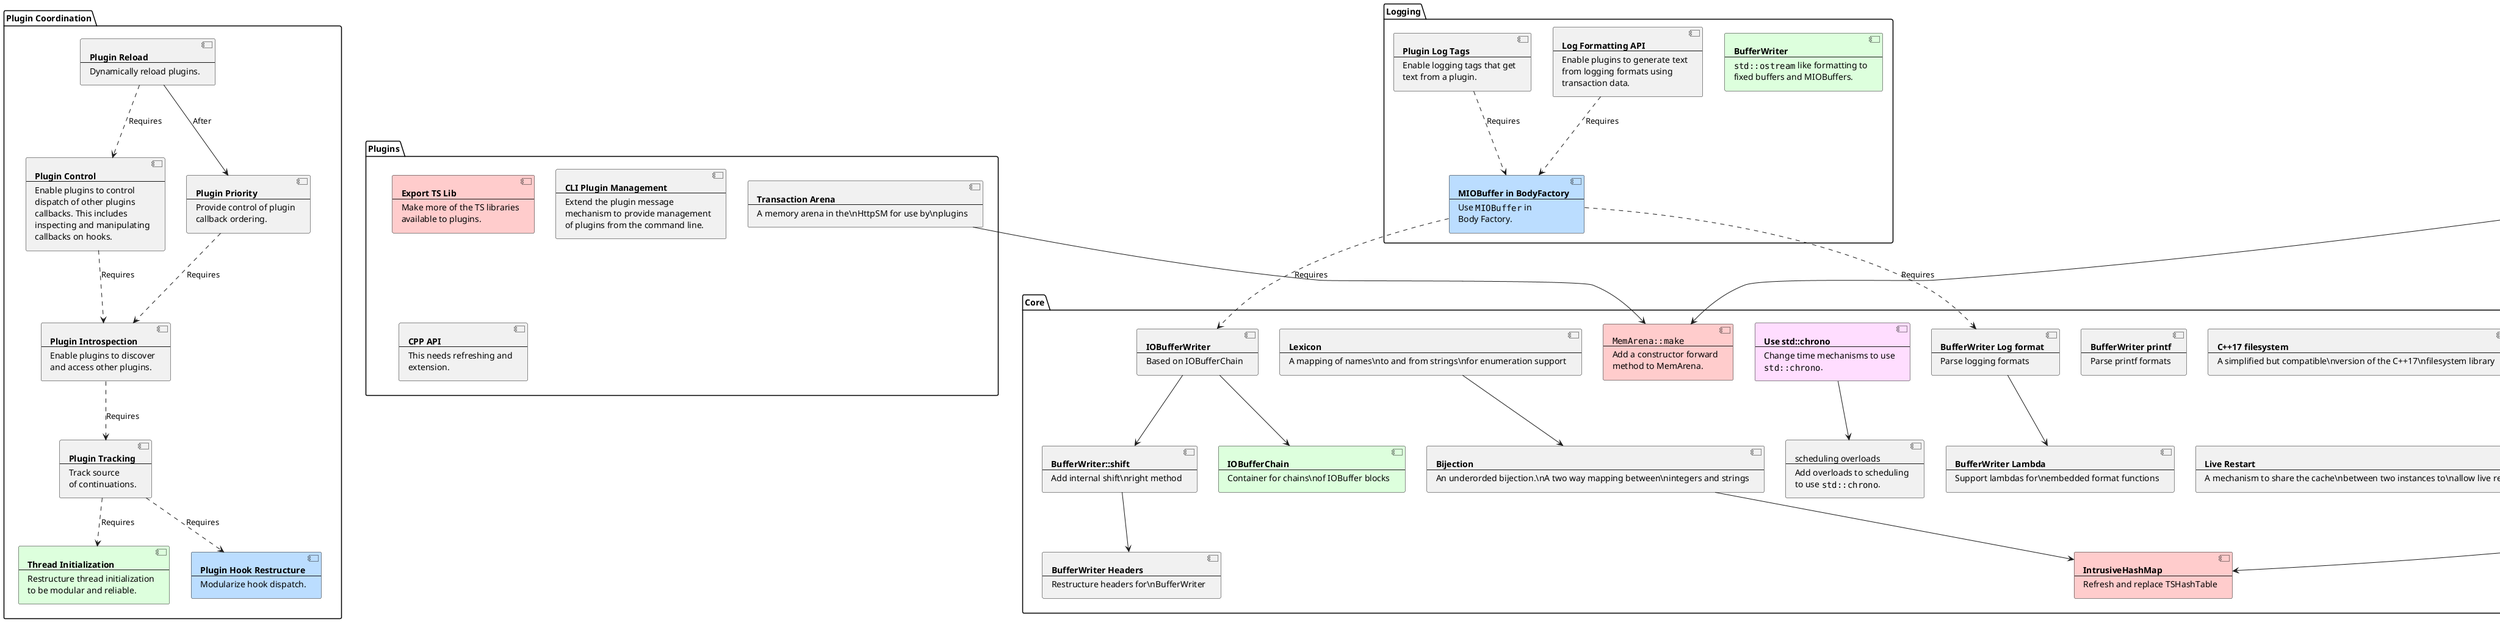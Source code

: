 @startuml

!define ACTIVE #BBDDFF
!define DONE #DDFFDD
!define FALLOW #FFDDFF
!define BLOCKED #FFCCCC

!definelong GenericComponent(TAG, TITLE, TEXT, STATE="")
  Component TAG STATE [
    **TITLE**
    ----
    TEXT
  ]
!enddefinelong

package Core {
  Component MemArena_make BLOCKED [
    ""MemArena::make""
    ----
    Add a constructor forward
    method to MemArena.
  ]

  Component Chrono FALLOW [
    **Use std::chrono**
    ----
    Change time mechanisms to use
    ""std::chrono"".
  ]

  Component event_chrono [
    scheduling overloads
    ----
    Add overloads to scheduling
    to use ""std::chrono"".
  ]

  GenericComponent(IOBufferChain, "IOBufferChain", "Container for chains\nof IOBuffer blocks", DONE)

  GenericComponent(bw_header, "BufferWriter Headers", "Restructure headers for\nBufferWriter")
  GenericComponent(bw_shift, "BufferWriter::shift", "Add internal shift\nright method")
  GenericComponent(bw_iobuffer, "IOBufferWriter", "Based on IOBufferChain")
  GenericComponent(bw_lambda, "BufferWriter Lambda", "Support lambdas for\nembedded format functions")
  GenericComponent(bw_printf, "BufferWriter printf", "Parse printf formats")
  GenericComponent(bw_log, "BufferWriter Log format", "Parse logging formats")

  GenericComponent(filesystem, "C++17 filesystem", "A simplified but compatible\nversion of the C++17\nfilesystem library")
  GenericComponent(cryptohash, "Crypo Hash Cleanup", "Better organized and more\nmodular crypto hash support")
  GenericComponent(live_restart, "Live Restart", "A mechanism to share the cache\nbetween two instances to\nallow live restarts")
  GenericComponent(bijection, "Bijection", "An underorded bijection.\nA two way mapping between\nintegers and strings")
  GenericComponent(lexicon, "Lexicon", "A mapping of names\nto and from strings\nfor enumeration support")
  GenericComponent(rpc, "CLI RPC", "Replace management RPC\nwith third party library")
  GenericComponent(IntrusiveHashMap, "IntrusiveHashMap", "Refresh and replace TSHashTable", BLOCKED)

  bijection --> IntrusiveHashMap
  lexicon --> bijection
  Chrono --> event_chrono

  bw_shift --> bw_header
  bw_iobuffer --> bw_shift
  bw_iobuffer --> IOBufferChain
  bw_log --> bw_lambda
}

package Plugins {
  Component ExportTSLib BLOCKED [
    **Export TS Lib**
    ----
    Make more of the TS libraries
    available to plugins.
  ]
  Component PluginMgmt [
    **CLI Plugin Management**
    ----
    Extend the plugin message
    mechanism to provide management
    of plugins from the command line.
  ]
  Component CPPAPI [
    **CPP API**
    ----
    This needs refreshing and
    extension.
  ]

  GenericComponent(plugin_arena, "Transaction Arena", "A memory arena in the\nHttpSM for use by\nplugins")

  plugin_arena --> MemArena_make
}

Package "Configuration" {
  Component Errata_Update ACTIVE [
    **Errata**
    ----
    Update the ""ts::Errata"" library
    to provide error reporting.
  ]
  GenericComponent(tsconfig_remove, "Replace tsconfig", "Convert to YAML")

  Errata_Update --> MemArena_make
  Errata_Update --> IntrusiveHashMap
  tsconfig_remove --> Errata_Update
}

package "Cache Tools" {
  Component POC ACTIVE [
    **Partial Object Caching**
    ----
    Cache partial objects.
    Handling for
    * Stale While Revalidate
    * Stale While Error
  ]
  Component CacheTool ACTIVE [
    **Cache Tool**
    ----
    Examination of spans, stripes
    and directories.
    Manipulation of spans and stripes.
    Direct cache span initialization.
  ]
  Component CacheUpgrade [
    **Cache Internals Upgrade**
    ----
    More robust span / stripe handling.
    Remove dependency on AOS setting.
    Store critical span/stripe data on disk.
  ]
  Component CAT [
    **Cache API Toolkit**
    ----
    Plugin API for cache
    operation control.
  ]
  CAT ..> POC : Requires
  CAT --> CacheTool: After
  CacheUpgrade ..> CacheTool : Requires
}

package "Plugin Coordination" {
  Component ThreadInitialization DONE [
    **Thread Initialization**
    ----
    Restructure thread initialization
    to be modular and reliable.
  ]
  Component PluginHookFix ACTIVE [
    **Plugin Hook Restructure**
    ----
    Modularize hook dispatch.
  ]
  Component PluginTracking [
    **Plugin Tracking**
    ----
    Track source
    of continuations.
  ]
  Component PluginIntrospection [
    **Plugin Introspection**
    ----
    Enable plugins to discover
    and access other plugins.
  ]
  Component PluginControl [
    **Plugin Control**
    ----
    Enable plugins to control
    dispatch of other plugins
    callbacks. This includes
    inspecting and manipulating
    callbacks on hooks.
  ]
  Component PluginPriority [
    **Plugin Priority**
    ----
    Provide control of plugin
    callback ordering.
  ]
  Component PluginReload [
    **Plugin Reload**
    ----
    Dynamically reload plugins.
  ]
  PluginTracking ..> PluginHookFix : Requires
  PluginTracking ..> ThreadInitialization : Requires
  PluginReload ..> PluginControl : Requires
  PluginReload --> PluginPriority : After
  PluginPriority ..> PluginIntrospection : Requires
  PluginControl ..> PluginIntrospection : Requires
  PluginIntrospection ..> PluginTracking : Requires
}

Package Logging {
  Component BufferWriter DONE [
   **BufferWriter**
   ----
   ""std::ostream"" like formatting to
   fixed buffers and MIOBuffers.
  ]
  Component BodyFactory ACTIVE [
    **MIOBuffer in BodyFactory**
    ----
    Use ""MIOBuffer"" in
    Body Factory.
  ]
  Component LogFormatAPI [
    **Log Formatting API**
    ----
    Enable plugins to generate text
    from logging formats using
    transaction data.
  ]
  Component PluginLogTags [
    **Plugin Log Tags**
    ----
    Enable logging tags that get
    text from a plugin.
  ]

  BodyFactory ..> bw_log : Requires
  BodyFactory ..> bw_iobuffer : Requires
  LogFormatAPI ..> BodyFactory : Requires
  PluginLogTags ..> BodyFactory : Requires
}

package Testing {
  Component ReplayTesting ACTIVE [
    **Replay Testing**
    ----
    Replay captured live traffic.
  ]

  GenericComponent(TransactionTesting,"Transaction Testing", "Testing by directly using\nreplay files.", ACTIVE)

  Component TrafficCapture DONE [
    **Traffic Capture**
    ----
    Capture live traffic in
    session / transaction based
    format.
  ]

  GenericComponent(ProdValidator, "Production Validation", "Validate required properties of\nproduction servers.")

  Component ConfigTesting [
    **Configuration Testing**
    ----
    Validate correct functioning of
    a production configuration.
  ]

  ReplayTesting ..> TransactionTesting : Requires
  ReplayTesting ..> TrafficCapture : Requires
  ConfigTesting ..> ReplayTesting : Requires
  ProdValidator ..> ReplayTesting : Requires
}

' Fake links to control layout
"Core" -[hidden]-- "Plugin Coordination"
"Plugin Coordination" -[hidden]- "Plugins"
'"Core" -[hidden]- "Cache Tools"

@enduml
